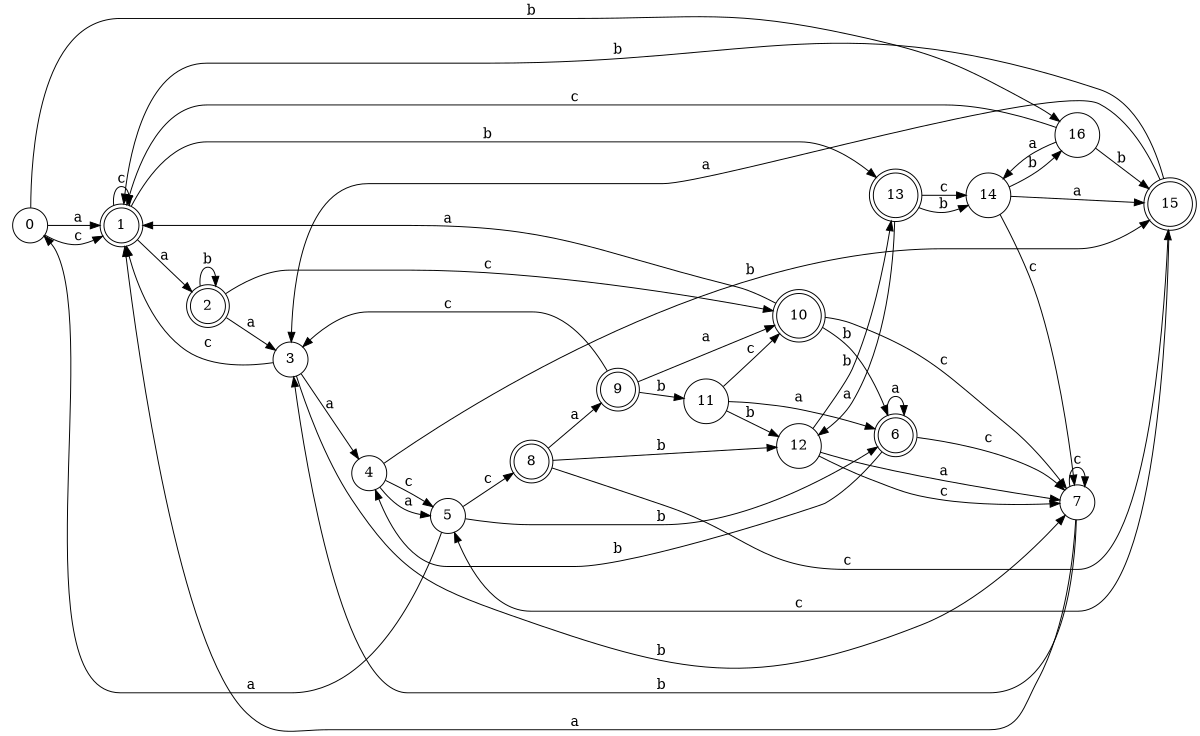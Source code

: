 digraph n14_10 {
__start0 [label="" shape="none"];

rankdir=LR;
size="8,5";

s0 [style="filled", color="black", fillcolor="white" shape="circle", label="0"];
s1 [style="rounded,filled", color="black", fillcolor="white" shape="doublecircle", label="1"];
s2 [style="rounded,filled", color="black", fillcolor="white" shape="doublecircle", label="2"];
s3 [style="filled", color="black", fillcolor="white" shape="circle", label="3"];
s4 [style="filled", color="black", fillcolor="white" shape="circle", label="4"];
s5 [style="filled", color="black", fillcolor="white" shape="circle", label="5"];
s6 [style="rounded,filled", color="black", fillcolor="white" shape="doublecircle", label="6"];
s7 [style="filled", color="black", fillcolor="white" shape="circle", label="7"];
s8 [style="rounded,filled", color="black", fillcolor="white" shape="doublecircle", label="8"];
s9 [style="rounded,filled", color="black", fillcolor="white" shape="doublecircle", label="9"];
s10 [style="rounded,filled", color="black", fillcolor="white" shape="doublecircle", label="10"];
s11 [style="filled", color="black", fillcolor="white" shape="circle", label="11"];
s12 [style="filled", color="black", fillcolor="white" shape="circle", label="12"];
s13 [style="rounded,filled", color="black", fillcolor="white" shape="doublecircle", label="13"];
s14 [style="filled", color="black", fillcolor="white" shape="circle", label="14"];
s15 [style="rounded,filled", color="black", fillcolor="white" shape="doublecircle", label="15"];
s16 [style="filled", color="black", fillcolor="white" shape="circle", label="16"];
s0 -> s1 [label="a"];
s0 -> s16 [label="b"];
s0 -> s1 [label="c"];
s1 -> s2 [label="a"];
s1 -> s13 [label="b"];
s1 -> s1 [label="c"];
s2 -> s3 [label="a"];
s2 -> s2 [label="b"];
s2 -> s10 [label="c"];
s3 -> s4 [label="a"];
s3 -> s7 [label="b"];
s3 -> s1 [label="c"];
s4 -> s5 [label="a"];
s4 -> s15 [label="b"];
s4 -> s5 [label="c"];
s5 -> s0 [label="a"];
s5 -> s6 [label="b"];
s5 -> s8 [label="c"];
s6 -> s6 [label="a"];
s6 -> s4 [label="b"];
s6 -> s7 [label="c"];
s7 -> s1 [label="a"];
s7 -> s3 [label="b"];
s7 -> s7 [label="c"];
s8 -> s9 [label="a"];
s8 -> s12 [label="b"];
s8 -> s15 [label="c"];
s9 -> s10 [label="a"];
s9 -> s11 [label="b"];
s9 -> s3 [label="c"];
s10 -> s1 [label="a"];
s10 -> s6 [label="b"];
s10 -> s7 [label="c"];
s11 -> s6 [label="a"];
s11 -> s12 [label="b"];
s11 -> s10 [label="c"];
s12 -> s7 [label="a"];
s12 -> s13 [label="b"];
s12 -> s7 [label="c"];
s13 -> s12 [label="a"];
s13 -> s14 [label="b"];
s13 -> s14 [label="c"];
s14 -> s15 [label="a"];
s14 -> s16 [label="b"];
s14 -> s7 [label="c"];
s15 -> s3 [label="a"];
s15 -> s1 [label="b"];
s15 -> s5 [label="c"];
s16 -> s14 [label="a"];
s16 -> s15 [label="b"];
s16 -> s1 [label="c"];

}